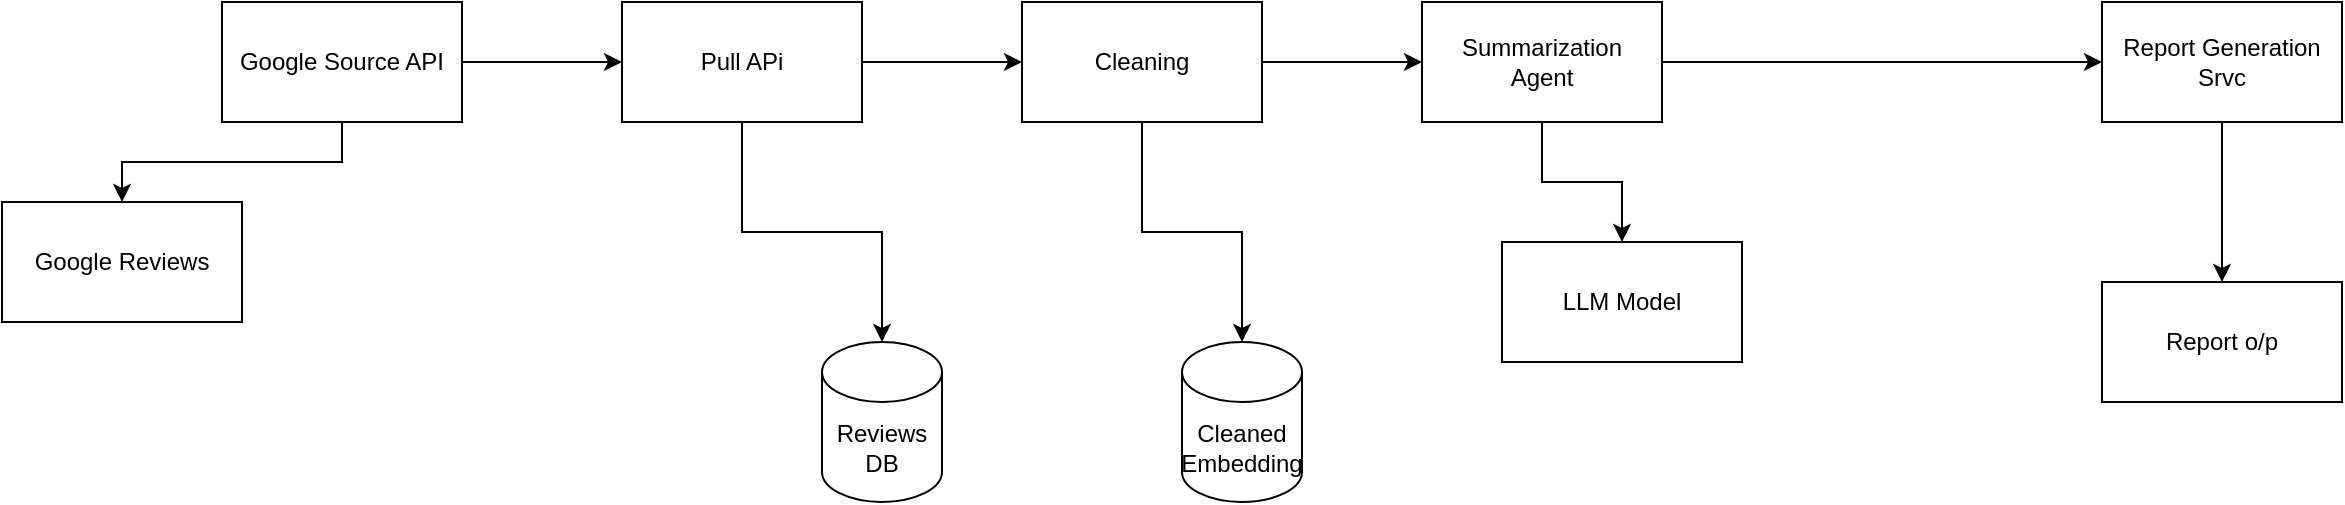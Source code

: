 <mxfile version="24.5.2" type="github">
  <diagram name="Page-1" id="T56wcgvE9HibvvRjGMIK">
    <mxGraphModel dx="1444" dy="833" grid="1" gridSize="10" guides="1" tooltips="1" connect="1" arrows="1" fold="1" page="1" pageScale="1" pageWidth="850" pageHeight="1100" math="0" shadow="0">
      <root>
        <mxCell id="0" />
        <mxCell id="1" parent="0" />
        <mxCell id="AcdTCWbEWRtVyamcs44_-1" value="Google Reviews" style="rounded=0;whiteSpace=wrap;html=1;" vertex="1" parent="1">
          <mxGeometry x="30" y="170" width="120" height="60" as="geometry" />
        </mxCell>
        <mxCell id="AcdTCWbEWRtVyamcs44_-5" value="" style="edgeStyle=orthogonalEdgeStyle;rounded=0;orthogonalLoop=1;jettySize=auto;html=1;" edge="1" parent="1" source="AcdTCWbEWRtVyamcs44_-2" target="AcdTCWbEWRtVyamcs44_-4">
          <mxGeometry relative="1" as="geometry" />
        </mxCell>
        <mxCell id="AcdTCWbEWRtVyamcs44_-10" style="edgeStyle=orthogonalEdgeStyle;rounded=0;orthogonalLoop=1;jettySize=auto;html=1;entryX=0.5;entryY=0;entryDx=0;entryDy=0;" edge="1" parent="1" source="AcdTCWbEWRtVyamcs44_-2" target="AcdTCWbEWRtVyamcs44_-1">
          <mxGeometry relative="1" as="geometry" />
        </mxCell>
        <mxCell id="AcdTCWbEWRtVyamcs44_-2" value="Google Source API" style="rounded=0;whiteSpace=wrap;html=1;" vertex="1" parent="1">
          <mxGeometry x="140" y="70" width="120" height="60" as="geometry" />
        </mxCell>
        <mxCell id="AcdTCWbEWRtVyamcs44_-9" value="" style="edgeStyle=orthogonalEdgeStyle;rounded=0;orthogonalLoop=1;jettySize=auto;html=1;" edge="1" parent="1" source="AcdTCWbEWRtVyamcs44_-4" target="AcdTCWbEWRtVyamcs44_-8">
          <mxGeometry relative="1" as="geometry" />
        </mxCell>
        <mxCell id="AcdTCWbEWRtVyamcs44_-4" value="Pull APi" style="rounded=0;whiteSpace=wrap;html=1;" vertex="1" parent="1">
          <mxGeometry x="340" y="70" width="120" height="60" as="geometry" />
        </mxCell>
        <mxCell id="AcdTCWbEWRtVyamcs44_-6" value="Reviews DB" style="shape=cylinder3;whiteSpace=wrap;html=1;boundedLbl=1;backgroundOutline=1;size=15;" vertex="1" parent="1">
          <mxGeometry x="440" y="240" width="60" height="80" as="geometry" />
        </mxCell>
        <mxCell id="AcdTCWbEWRtVyamcs44_-7" style="edgeStyle=orthogonalEdgeStyle;rounded=0;orthogonalLoop=1;jettySize=auto;html=1;entryX=0.5;entryY=0;entryDx=0;entryDy=0;entryPerimeter=0;" edge="1" parent="1" source="AcdTCWbEWRtVyamcs44_-4" target="AcdTCWbEWRtVyamcs44_-6">
          <mxGeometry relative="1" as="geometry" />
        </mxCell>
        <mxCell id="AcdTCWbEWRtVyamcs44_-12" value="" style="edgeStyle=orthogonalEdgeStyle;rounded=0;orthogonalLoop=1;jettySize=auto;html=1;" edge="1" parent="1" source="AcdTCWbEWRtVyamcs44_-8" target="AcdTCWbEWRtVyamcs44_-11">
          <mxGeometry relative="1" as="geometry" />
        </mxCell>
        <mxCell id="AcdTCWbEWRtVyamcs44_-29" value="" style="edgeStyle=orthogonalEdgeStyle;rounded=0;orthogonalLoop=1;jettySize=auto;html=1;" edge="1" parent="1" source="AcdTCWbEWRtVyamcs44_-8" target="AcdTCWbEWRtVyamcs44_-28">
          <mxGeometry relative="1" as="geometry" />
        </mxCell>
        <mxCell id="AcdTCWbEWRtVyamcs44_-8" value="Cleaning" style="rounded=0;whiteSpace=wrap;html=1;" vertex="1" parent="1">
          <mxGeometry x="540" y="70" width="120" height="60" as="geometry" />
        </mxCell>
        <mxCell id="AcdTCWbEWRtVyamcs44_-14" value="" style="edgeStyle=orthogonalEdgeStyle;rounded=0;orthogonalLoop=1;jettySize=auto;html=1;" edge="1" parent="1" source="AcdTCWbEWRtVyamcs44_-11" target="AcdTCWbEWRtVyamcs44_-13">
          <mxGeometry relative="1" as="geometry" />
        </mxCell>
        <mxCell id="AcdTCWbEWRtVyamcs44_-31" value="" style="edgeStyle=orthogonalEdgeStyle;rounded=0;orthogonalLoop=1;jettySize=auto;html=1;" edge="1" parent="1" source="AcdTCWbEWRtVyamcs44_-11" target="AcdTCWbEWRtVyamcs44_-30">
          <mxGeometry relative="1" as="geometry" />
        </mxCell>
        <mxCell id="AcdTCWbEWRtVyamcs44_-11" value="Summarization&lt;div&gt;Agent&lt;/div&gt;" style="rounded=0;whiteSpace=wrap;html=1;" vertex="1" parent="1">
          <mxGeometry x="740" y="70" width="120" height="60" as="geometry" />
        </mxCell>
        <mxCell id="AcdTCWbEWRtVyamcs44_-35" value="" style="edgeStyle=orthogonalEdgeStyle;rounded=0;orthogonalLoop=1;jettySize=auto;html=1;" edge="1" parent="1" source="AcdTCWbEWRtVyamcs44_-13" target="AcdTCWbEWRtVyamcs44_-34">
          <mxGeometry relative="1" as="geometry" />
        </mxCell>
        <mxCell id="AcdTCWbEWRtVyamcs44_-13" value="Report Generation&lt;div&gt;&lt;/div&gt;&lt;div&gt;Srvc&lt;/div&gt;" style="rounded=0;whiteSpace=wrap;html=1;" vertex="1" parent="1">
          <mxGeometry x="1080" y="70" width="120" height="60" as="geometry" />
        </mxCell>
        <mxCell id="AcdTCWbEWRtVyamcs44_-28" value="Cleaned Embedding" style="shape=cylinder3;whiteSpace=wrap;html=1;boundedLbl=1;backgroundOutline=1;size=15;" vertex="1" parent="1">
          <mxGeometry x="620" y="240" width="60" height="80" as="geometry" />
        </mxCell>
        <mxCell id="AcdTCWbEWRtVyamcs44_-30" value="LLM Model" style="rounded=0;whiteSpace=wrap;html=1;" vertex="1" parent="1">
          <mxGeometry x="780" y="190" width="120" height="60" as="geometry" />
        </mxCell>
        <mxCell id="AcdTCWbEWRtVyamcs44_-34" value="Report o/p" style="rounded=0;whiteSpace=wrap;html=1;" vertex="1" parent="1">
          <mxGeometry x="1080" y="210" width="120" height="60" as="geometry" />
        </mxCell>
      </root>
    </mxGraphModel>
  </diagram>
</mxfile>
